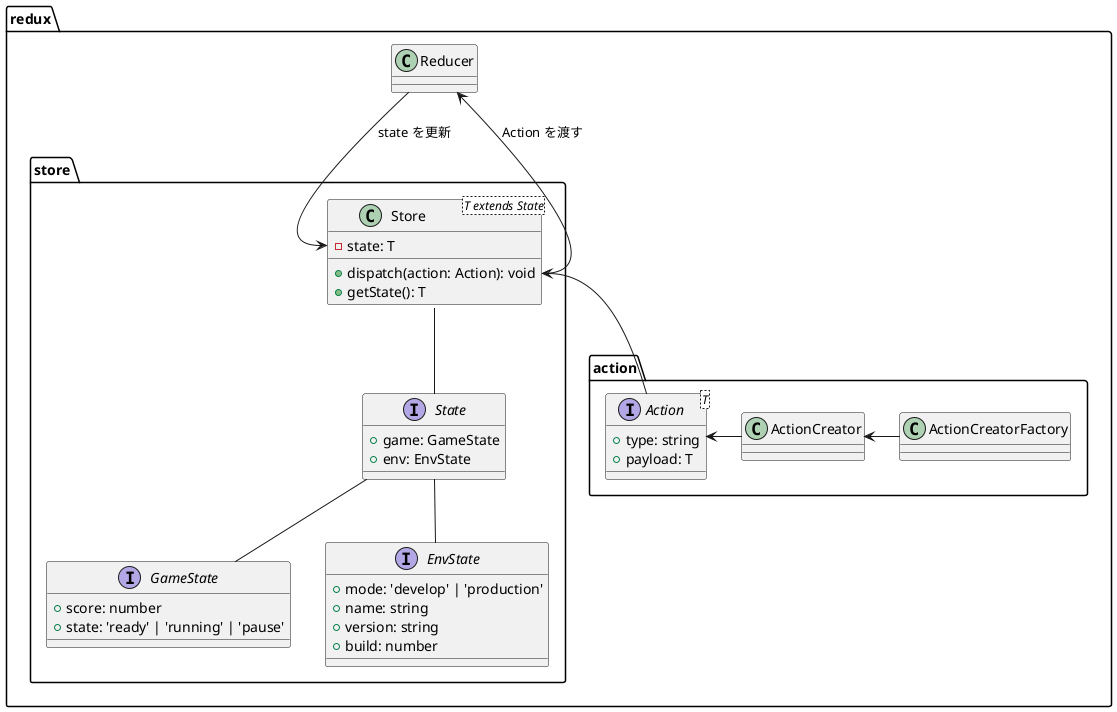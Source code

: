@startuml
'https://plantuml.com/class-diagram

package redux {
  ' ----- Action -----
  package action {
    interface Action<T> {
      + type: string
      + payload: T
    }
    class ActionCreatorFactory {
      }
      class ActionCreator {
      }
      Action <- ActionCreator
      ActionCreator <- ActionCreatorFactory
  }

  ' ----- Store -----
  package store {
    interface GameState {
      + score: number
      + state: 'ready' | 'running' | 'pause'
    }
    interface EnvState {
      + mode: 'develop' | 'production'
      + name: string
      + version: string
      + build: number
    }
    interface State {
      + game: GameState
      + env: EnvState
    }
    State -- GameState
    State -- EnvState
    class Store<T extends State> {
      - state: T
      + dispatch(action: Action): void
      + getState(): T
    }
    Store -- State
  }

  ' ----- Reducer -----
  class Reducer {
  }

  Store::dispatch <-- Action
  Store::dispatch --> Reducer : Action を渡す
  Reducer --> Store::state : state を更新
}

@enduml
